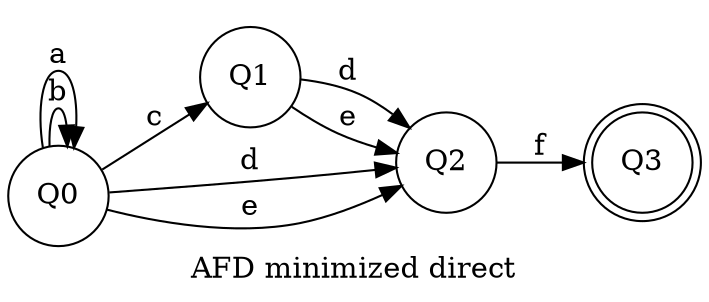 // AFN
digraph {
	rankdir=LR
	label="AFD minimized direct"
	2544520386240 [label=Q0 shape=circle]
	2544520385808 [label=Q1 shape=circle]
	2544520385328 [label=Q2 shape=circle]
	2544520385904 [label=Q3 shape=doublecircle]
	2544520385328 -> 2544520385904 [label=f]
	2544520385808 -> 2544520385328 [label=d]
	2544520385808 -> 2544520385328 [label=e]
	2544520386240 -> 2544520385808 [label=c]
	2544520386240 -> 2544520386240 [label=b]
	2544520386240 -> 2544520385328 [label=d]
	2544520386240 -> 2544520385328 [label=e]
	2544520386240 -> 2544520386240 [label=a]
}
